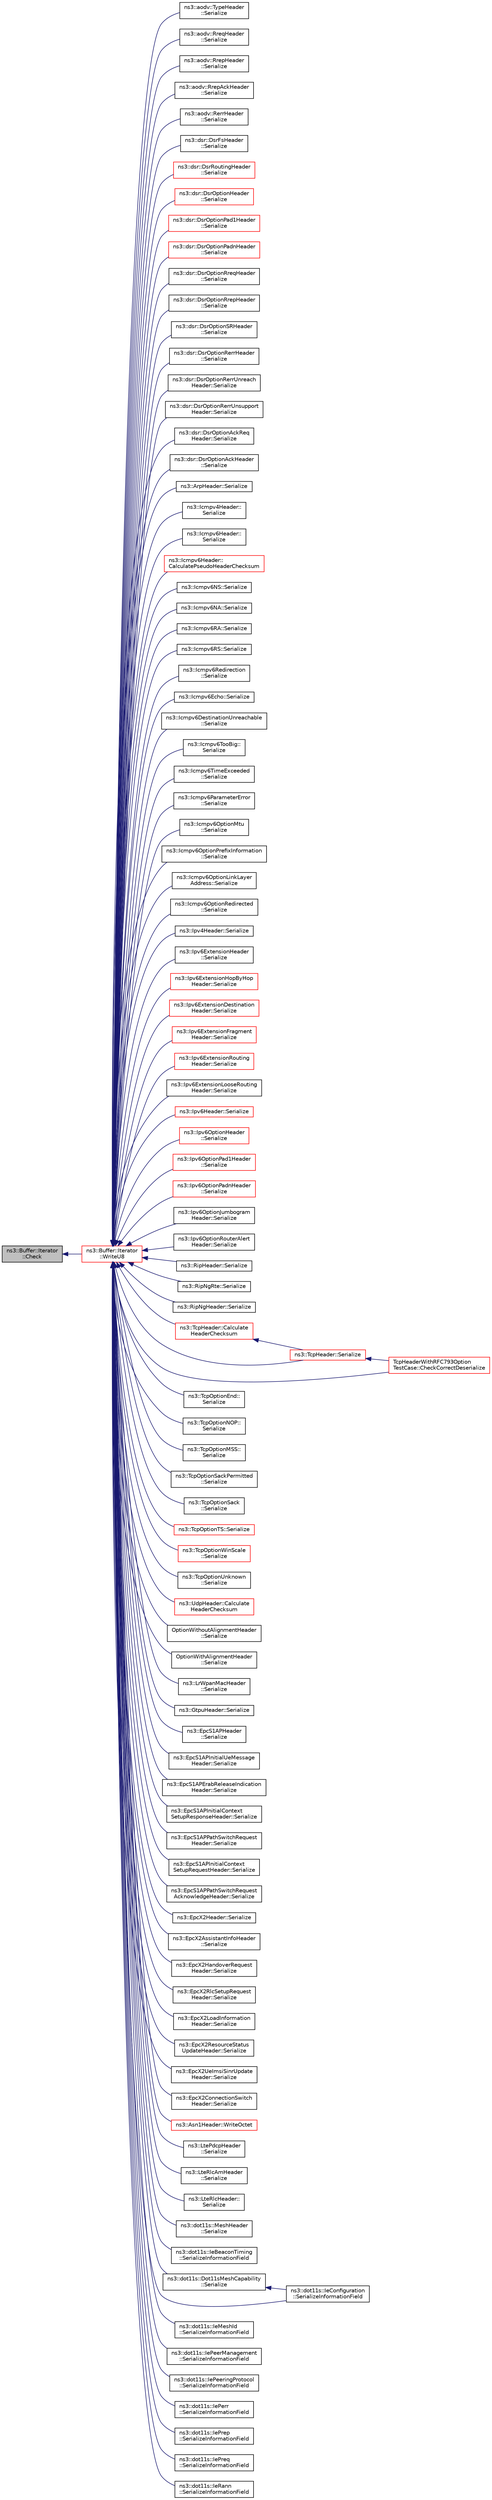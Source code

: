 digraph "ns3::Buffer::Iterator::Check"
{
  edge [fontname="Helvetica",fontsize="10",labelfontname="Helvetica",labelfontsize="10"];
  node [fontname="Helvetica",fontsize="10",shape=record];
  rankdir="LR";
  Node1 [label="ns3::Buffer::Iterator\l::Check",height=0.2,width=0.4,color="black", fillcolor="grey75", style="filled", fontcolor="black"];
  Node1 -> Node2 [dir="back",color="midnightblue",fontsize="10",style="solid"];
  Node2 [label="ns3::Buffer::Iterator\l::WriteU8",height=0.2,width=0.4,color="red", fillcolor="white", style="filled",URL="$d0/daf/classns3_1_1Buffer_1_1Iterator.html#a3c7bacca6cbb821c9d14fa4626b7ae16"];
  Node2 -> Node3 [dir="back",color="midnightblue",fontsize="10",style="solid"];
  Node3 [label="ns3::aodv::TypeHeader\l::Serialize",height=0.2,width=0.4,color="black", fillcolor="white", style="filled",URL="$d7/d53/classns3_1_1aodv_1_1TypeHeader.html#a7972cf974ce16ee3f22819f30a0214f3"];
  Node2 -> Node4 [dir="back",color="midnightblue",fontsize="10",style="solid"];
  Node4 [label="ns3::aodv::RreqHeader\l::Serialize",height=0.2,width=0.4,color="black", fillcolor="white", style="filled",URL="$db/d7d/classns3_1_1aodv_1_1RreqHeader.html#a574ecf6e7ec0e1d498ddfd1f4471ad97"];
  Node2 -> Node5 [dir="back",color="midnightblue",fontsize="10",style="solid"];
  Node5 [label="ns3::aodv::RrepHeader\l::Serialize",height=0.2,width=0.4,color="black", fillcolor="white", style="filled",URL="$df/d54/classns3_1_1aodv_1_1RrepHeader.html#a594b0c627d8d7627629add46970cda9a"];
  Node2 -> Node6 [dir="back",color="midnightblue",fontsize="10",style="solid"];
  Node6 [label="ns3::aodv::RrepAckHeader\l::Serialize",height=0.2,width=0.4,color="black", fillcolor="white", style="filled",URL="$d7/d46/classns3_1_1aodv_1_1RrepAckHeader.html#a01ac20cf68b28a82c9752b809cf4c4e1"];
  Node2 -> Node7 [dir="back",color="midnightblue",fontsize="10",style="solid"];
  Node7 [label="ns3::aodv::RerrHeader\l::Serialize",height=0.2,width=0.4,color="black", fillcolor="white", style="filled",URL="$d2/df8/classns3_1_1aodv_1_1RerrHeader.html#aa454365cae7dbbe5e559ca603f0fd54d"];
  Node2 -> Node8 [dir="back",color="midnightblue",fontsize="10",style="solid"];
  Node8 [label="ns3::dsr::DsrFsHeader\l::Serialize",height=0.2,width=0.4,color="black", fillcolor="white", style="filled",URL="$dc/dc2/classns3_1_1dsr_1_1DsrFsHeader.html#af8f508a2b05faac2b869d37fe672b911",tooltip="Serialize the packet. "];
  Node2 -> Node9 [dir="back",color="midnightblue",fontsize="10",style="solid"];
  Node9 [label="ns3::dsr::DsrRoutingHeader\l::Serialize",height=0.2,width=0.4,color="red", fillcolor="white", style="filled",URL="$dd/d47/classns3_1_1dsr_1_1DsrRoutingHeader.html#aab7d92809ad6ad560f4297653e7ae2cc",tooltip="Serialize the packet. "];
  Node2 -> Node10 [dir="back",color="midnightblue",fontsize="10",style="solid"];
  Node10 [label="ns3::dsr::DsrOptionHeader\l::Serialize",height=0.2,width=0.4,color="red", fillcolor="white", style="filled",URL="$da/d3b/classns3_1_1dsr_1_1DsrOptionHeader.html#a04d7999f22a25e1ccbde838e6c9bd7e1",tooltip="Serialize the packet. "];
  Node2 -> Node11 [dir="back",color="midnightblue",fontsize="10",style="solid"];
  Node11 [label="ns3::dsr::DsrOptionPad1Header\l::Serialize",height=0.2,width=0.4,color="red", fillcolor="white", style="filled",URL="$d2/d3f/classns3_1_1dsr_1_1DsrOptionPad1Header.html#a6055a32eb4b386b5c4343d352aebe0ba",tooltip="Serialize the packet. "];
  Node2 -> Node12 [dir="back",color="midnightblue",fontsize="10",style="solid"];
  Node12 [label="ns3::dsr::DsrOptionPadnHeader\l::Serialize",height=0.2,width=0.4,color="red", fillcolor="white", style="filled",URL="$df/df0/classns3_1_1dsr_1_1DsrOptionPadnHeader.html#a7b433c99b9f9c2abbe6488953b0b4c7a",tooltip="Serialize the packet. "];
  Node2 -> Node13 [dir="back",color="midnightblue",fontsize="10",style="solid"];
  Node13 [label="ns3::dsr::DsrOptionRreqHeader\l::Serialize",height=0.2,width=0.4,color="black", fillcolor="white", style="filled",URL="$d9/d21/classns3_1_1dsr_1_1DsrOptionRreqHeader.html#a620cbf122e8637ec0a22ec3882176816",tooltip="Serialize the packet. "];
  Node2 -> Node14 [dir="back",color="midnightblue",fontsize="10",style="solid"];
  Node14 [label="ns3::dsr::DsrOptionRrepHeader\l::Serialize",height=0.2,width=0.4,color="black", fillcolor="white", style="filled",URL="$d8/d40/classns3_1_1dsr_1_1DsrOptionRrepHeader.html#a9b89851c2b6fd631c9801749f6b765e8",tooltip="Serialize the packet. "];
  Node2 -> Node15 [dir="back",color="midnightblue",fontsize="10",style="solid"];
  Node15 [label="ns3::dsr::DsrOptionSRHeader\l::Serialize",height=0.2,width=0.4,color="black", fillcolor="white", style="filled",URL="$dc/d0a/classns3_1_1dsr_1_1DsrOptionSRHeader.html#ab21a0cc427b0606f671b9a8d880ca759",tooltip="Serialize the packet. "];
  Node2 -> Node16 [dir="back",color="midnightblue",fontsize="10",style="solid"];
  Node16 [label="ns3::dsr::DsrOptionRerrHeader\l::Serialize",height=0.2,width=0.4,color="black", fillcolor="white", style="filled",URL="$d6/d26/classns3_1_1dsr_1_1DsrOptionRerrHeader.html#a973a8c73444e9a2f4bd94292f716259c",tooltip="Serialize the packet. "];
  Node2 -> Node17 [dir="back",color="midnightblue",fontsize="10",style="solid"];
  Node17 [label="ns3::dsr::DsrOptionRerrUnreach\lHeader::Serialize",height=0.2,width=0.4,color="black", fillcolor="white", style="filled",URL="$d0/d90/classns3_1_1dsr_1_1DsrOptionRerrUnreachHeader.html#aaf3feea2c11c1b363f4d4bc041a8f21c",tooltip="Serialize the packet. "];
  Node2 -> Node18 [dir="back",color="midnightblue",fontsize="10",style="solid"];
  Node18 [label="ns3::dsr::DsrOptionRerrUnsupport\lHeader::Serialize",height=0.2,width=0.4,color="black", fillcolor="white", style="filled",URL="$db/df8/classns3_1_1dsr_1_1DsrOptionRerrUnsupportHeader.html#a797b41d9c8fa55f825ac24dadb16fd7b",tooltip="Serialize the packet. "];
  Node2 -> Node19 [dir="back",color="midnightblue",fontsize="10",style="solid"];
  Node19 [label="ns3::dsr::DsrOptionAckReq\lHeader::Serialize",height=0.2,width=0.4,color="black", fillcolor="white", style="filled",URL="$de/de7/classns3_1_1dsr_1_1DsrOptionAckReqHeader.html#ae743c5267313ec4423a92e3ed8e81c63",tooltip="Serialize the packet. "];
  Node2 -> Node20 [dir="back",color="midnightblue",fontsize="10",style="solid"];
  Node20 [label="ns3::dsr::DsrOptionAckHeader\l::Serialize",height=0.2,width=0.4,color="black", fillcolor="white", style="filled",URL="$db/d30/classns3_1_1dsr_1_1DsrOptionAckHeader.html#a0aeceebc3c3eb4f5241b4799b5eed36b",tooltip="Serialize the packet. "];
  Node2 -> Node21 [dir="back",color="midnightblue",fontsize="10",style="solid"];
  Node21 [label="ns3::ArpHeader::Serialize",height=0.2,width=0.4,color="black", fillcolor="white", style="filled",URL="$db/d42/classns3_1_1ArpHeader.html#a277dfd6e5a0ee69a3bf612c1d21a5698"];
  Node2 -> Node22 [dir="back",color="midnightblue",fontsize="10",style="solid"];
  Node22 [label="ns3::Icmpv4Header::\lSerialize",height=0.2,width=0.4,color="black", fillcolor="white", style="filled",URL="$d6/dde/classns3_1_1Icmpv4Header.html#a8a99d2c9a7cd91e84efbee9a61606ced"];
  Node2 -> Node23 [dir="back",color="midnightblue",fontsize="10",style="solid"];
  Node23 [label="ns3::Icmpv6Header::\lSerialize",height=0.2,width=0.4,color="black", fillcolor="white", style="filled",URL="$d9/d73/classns3_1_1Icmpv6Header.html#a730861c09bbcc03f586a7b31656cbbc5",tooltip="Serialize the packet. "];
  Node2 -> Node24 [dir="back",color="midnightblue",fontsize="10",style="solid"];
  Node24 [label="ns3::Icmpv6Header::\lCalculatePseudoHeaderChecksum",height=0.2,width=0.4,color="red", fillcolor="white", style="filled",URL="$d9/d73/classns3_1_1Icmpv6Header.html#aa0598a05dad2904576ed853885f4ed40",tooltip="Calculate pseudo header checksum for IPv6. "];
  Node2 -> Node25 [dir="back",color="midnightblue",fontsize="10",style="solid"];
  Node25 [label="ns3::Icmpv6NS::Serialize",height=0.2,width=0.4,color="black", fillcolor="white", style="filled",URL="$d7/da5/classns3_1_1Icmpv6NS.html#ad32a9d574a29228cddfc6e70aea129b7",tooltip="Serialize the packet. "];
  Node2 -> Node26 [dir="back",color="midnightblue",fontsize="10",style="solid"];
  Node26 [label="ns3::Icmpv6NA::Serialize",height=0.2,width=0.4,color="black", fillcolor="white", style="filled",URL="$d2/de8/classns3_1_1Icmpv6NA.html#a0fa9ef58e0cb6c9a5ed1d4c82745a02f",tooltip="Serialize the packet. "];
  Node2 -> Node27 [dir="back",color="midnightblue",fontsize="10",style="solid"];
  Node27 [label="ns3::Icmpv6RA::Serialize",height=0.2,width=0.4,color="black", fillcolor="white", style="filled",URL="$da/d73/classns3_1_1Icmpv6RA.html#afc9c2386a4c11b13c41d79f0dbc970cd",tooltip="Serialize the packet. "];
  Node2 -> Node28 [dir="back",color="midnightblue",fontsize="10",style="solid"];
  Node28 [label="ns3::Icmpv6RS::Serialize",height=0.2,width=0.4,color="black", fillcolor="white", style="filled",URL="$da/d2f/classns3_1_1Icmpv6RS.html#aa2e8d1a63701015e774a9a5d660dfde4",tooltip="Serialize the packet. "];
  Node2 -> Node29 [dir="back",color="midnightblue",fontsize="10",style="solid"];
  Node29 [label="ns3::Icmpv6Redirection\l::Serialize",height=0.2,width=0.4,color="black", fillcolor="white", style="filled",URL="$de/da3/classns3_1_1Icmpv6Redirection.html#a3d278de1bcf39046510795bd78a4acfa",tooltip="Serialize the packet. "];
  Node2 -> Node30 [dir="back",color="midnightblue",fontsize="10",style="solid"];
  Node30 [label="ns3::Icmpv6Echo::Serialize",height=0.2,width=0.4,color="black", fillcolor="white", style="filled",URL="$d6/d5b/classns3_1_1Icmpv6Echo.html#ae00908cfd1912f20da4ad804ce73ba1d",tooltip="Serialize the packet. "];
  Node2 -> Node31 [dir="back",color="midnightblue",fontsize="10",style="solid"];
  Node31 [label="ns3::Icmpv6DestinationUnreachable\l::Serialize",height=0.2,width=0.4,color="black", fillcolor="white", style="filled",URL="$d1/deb/classns3_1_1Icmpv6DestinationUnreachable.html#a97ea83de54f105a43a8386e2934fe732",tooltip="Serialize the packet. "];
  Node2 -> Node32 [dir="back",color="midnightblue",fontsize="10",style="solid"];
  Node32 [label="ns3::Icmpv6TooBig::\lSerialize",height=0.2,width=0.4,color="black", fillcolor="white", style="filled",URL="$d3/d1b/classns3_1_1Icmpv6TooBig.html#ae8042b6593cfb81dad23e60c588e7b21",tooltip="Serialize the packet. "];
  Node2 -> Node33 [dir="back",color="midnightblue",fontsize="10",style="solid"];
  Node33 [label="ns3::Icmpv6TimeExceeded\l::Serialize",height=0.2,width=0.4,color="black", fillcolor="white", style="filled",URL="$d5/db1/classns3_1_1Icmpv6TimeExceeded.html#a8cc2085dcd82138138cdc2029280a60f",tooltip="Serialize the packet. "];
  Node2 -> Node34 [dir="back",color="midnightblue",fontsize="10",style="solid"];
  Node34 [label="ns3::Icmpv6ParameterError\l::Serialize",height=0.2,width=0.4,color="black", fillcolor="white", style="filled",URL="$d8/dd7/classns3_1_1Icmpv6ParameterError.html#a72ba841a8b45117a67cfb9a89ffd677b",tooltip="Serialize the packet. "];
  Node2 -> Node35 [dir="back",color="midnightblue",fontsize="10",style="solid"];
  Node35 [label="ns3::Icmpv6OptionMtu\l::Serialize",height=0.2,width=0.4,color="black", fillcolor="white", style="filled",URL="$df/d6d/classns3_1_1Icmpv6OptionMtu.html#a7fb0a0d983fc4ca0d906da376bd9bceb",tooltip="Serialize the packet. "];
  Node2 -> Node36 [dir="back",color="midnightblue",fontsize="10",style="solid"];
  Node36 [label="ns3::Icmpv6OptionPrefixInformation\l::Serialize",height=0.2,width=0.4,color="black", fillcolor="white", style="filled",URL="$d4/d74/classns3_1_1Icmpv6OptionPrefixInformation.html#a4c498867c73398d9958aea86ff3ac4f7",tooltip="Serialize the packet. "];
  Node2 -> Node37 [dir="back",color="midnightblue",fontsize="10",style="solid"];
  Node37 [label="ns3::Icmpv6OptionLinkLayer\lAddress::Serialize",height=0.2,width=0.4,color="black", fillcolor="white", style="filled",URL="$d5/dba/classns3_1_1Icmpv6OptionLinkLayerAddress.html#a472a16e3a3105e71bfb4d768d29fc0d8",tooltip="Serialize the packet. "];
  Node2 -> Node38 [dir="back",color="midnightblue",fontsize="10",style="solid"];
  Node38 [label="ns3::Icmpv6OptionRedirected\l::Serialize",height=0.2,width=0.4,color="black", fillcolor="white", style="filled",URL="$d9/dac/classns3_1_1Icmpv6OptionRedirected.html#a9333a29cdc5f4b4f0807b44afb00b9e9",tooltip="Serialize the packet. "];
  Node2 -> Node39 [dir="back",color="midnightblue",fontsize="10",style="solid"];
  Node39 [label="ns3::Ipv4Header::Serialize",height=0.2,width=0.4,color="black", fillcolor="white", style="filled",URL="$d9/df1/classns3_1_1Ipv4Header.html#a09dd6e92cb94bc1287b5219519a7bc69"];
  Node2 -> Node40 [dir="back",color="midnightblue",fontsize="10",style="solid"];
  Node40 [label="ns3::Ipv6ExtensionHeader\l::Serialize",height=0.2,width=0.4,color="black", fillcolor="white", style="filled",URL="$d5/d0e/classns3_1_1Ipv6ExtensionHeader.html#a98bce1a4ea1265b45c480eed63dc2893",tooltip="Serialize the packet. "];
  Node2 -> Node41 [dir="back",color="midnightblue",fontsize="10",style="solid"];
  Node41 [label="ns3::Ipv6ExtensionHopByHop\lHeader::Serialize",height=0.2,width=0.4,color="red", fillcolor="white", style="filled",URL="$d7/d39/classns3_1_1Ipv6ExtensionHopByHopHeader.html#aea3c87fde9d6ba5375838cbe3275361b",tooltip="Serialize the packet. "];
  Node2 -> Node42 [dir="back",color="midnightblue",fontsize="10",style="solid"];
  Node42 [label="ns3::Ipv6ExtensionDestination\lHeader::Serialize",height=0.2,width=0.4,color="red", fillcolor="white", style="filled",URL="$d6/d65/classns3_1_1Ipv6ExtensionDestinationHeader.html#a13d3b01676de81cbcdd3fcebaf2fdd6b",tooltip="Serialize the packet. "];
  Node2 -> Node43 [dir="back",color="midnightblue",fontsize="10",style="solid"];
  Node43 [label="ns3::Ipv6ExtensionFragment\lHeader::Serialize",height=0.2,width=0.4,color="red", fillcolor="white", style="filled",URL="$dc/dde/classns3_1_1Ipv6ExtensionFragmentHeader.html#ac63d2e1a8fe9f7cdb3589c2677f5f9f6",tooltip="Serialize the packet. "];
  Node2 -> Node44 [dir="back",color="midnightblue",fontsize="10",style="solid"];
  Node44 [label="ns3::Ipv6ExtensionRouting\lHeader::Serialize",height=0.2,width=0.4,color="red", fillcolor="white", style="filled",URL="$d6/d67/classns3_1_1Ipv6ExtensionRoutingHeader.html#a33d8ab5f11d270295e3f5a9b4581bd56",tooltip="Serialize the packet. "];
  Node2 -> Node45 [dir="back",color="midnightblue",fontsize="10",style="solid"];
  Node45 [label="ns3::Ipv6ExtensionLooseRouting\lHeader::Serialize",height=0.2,width=0.4,color="black", fillcolor="white", style="filled",URL="$d4/d09/classns3_1_1Ipv6ExtensionLooseRoutingHeader.html#a1061efc35027a488100b5af25de2012d",tooltip="Serialize the packet. "];
  Node2 -> Node46 [dir="back",color="midnightblue",fontsize="10",style="solid"];
  Node46 [label="ns3::Ipv6Header::Serialize",height=0.2,width=0.4,color="red", fillcolor="white", style="filled",URL="$d8/d5d/classns3_1_1Ipv6Header.html#a6c927edee07d668e0a5aba391c1af9b4",tooltip="Serialize the packet. "];
  Node2 -> Node47 [dir="back",color="midnightblue",fontsize="10",style="solid"];
  Node47 [label="ns3::Ipv6OptionHeader\l::Serialize",height=0.2,width=0.4,color="red", fillcolor="white", style="filled",URL="$de/d13/classns3_1_1Ipv6OptionHeader.html#aad98aee0f35bb8f1306a259fb286b5f7",tooltip="Serialize the packet. "];
  Node2 -> Node48 [dir="back",color="midnightblue",fontsize="10",style="solid"];
  Node48 [label="ns3::Ipv6OptionPad1Header\l::Serialize",height=0.2,width=0.4,color="red", fillcolor="white", style="filled",URL="$d1/dbf/classns3_1_1Ipv6OptionPad1Header.html#a0ca6ef1ea4979c726108be11b3f424f5",tooltip="Serialize the packet. "];
  Node2 -> Node49 [dir="back",color="midnightblue",fontsize="10",style="solid"];
  Node49 [label="ns3::Ipv6OptionPadnHeader\l::Serialize",height=0.2,width=0.4,color="red", fillcolor="white", style="filled",URL="$dd/d2f/classns3_1_1Ipv6OptionPadnHeader.html#a806d49ab36d9f699ced66991efee1d00",tooltip="Serialize the packet. "];
  Node2 -> Node50 [dir="back",color="midnightblue",fontsize="10",style="solid"];
  Node50 [label="ns3::Ipv6OptionJumbogram\lHeader::Serialize",height=0.2,width=0.4,color="black", fillcolor="white", style="filled",URL="$d0/db7/classns3_1_1Ipv6OptionJumbogramHeader.html#a7bdf0a525d3397f8250d4468a221f0c9",tooltip="Serialize the packet. "];
  Node2 -> Node51 [dir="back",color="midnightblue",fontsize="10",style="solid"];
  Node51 [label="ns3::Ipv6OptionRouterAlert\lHeader::Serialize",height=0.2,width=0.4,color="black", fillcolor="white", style="filled",URL="$d2/da8/classns3_1_1Ipv6OptionRouterAlertHeader.html#ac65a97a114b0d65bb494cddecb8ac26b",tooltip="Serialize the packet. "];
  Node2 -> Node52 [dir="back",color="midnightblue",fontsize="10",style="solid"];
  Node52 [label="ns3::RipHeader::Serialize",height=0.2,width=0.4,color="black", fillcolor="white", style="filled",URL="$d2/d41/classns3_1_1RipHeader.html#ae461db58fecca935ddd433d43defde4a",tooltip="Serialize the packet. "];
  Node2 -> Node53 [dir="back",color="midnightblue",fontsize="10",style="solid"];
  Node53 [label="ns3::RipNgRte::Serialize",height=0.2,width=0.4,color="black", fillcolor="white", style="filled",URL="$d1/ded/classns3_1_1RipNgRte.html#ada12986eef4759b1b8e092a3a5f1e749",tooltip="Serialize the packet. "];
  Node2 -> Node54 [dir="back",color="midnightblue",fontsize="10",style="solid"];
  Node54 [label="ns3::RipNgHeader::Serialize",height=0.2,width=0.4,color="black", fillcolor="white", style="filled",URL="$d8/d03/classns3_1_1RipNgHeader.html#ab37ce2d9eccbd2e8776ee2d75044064c",tooltip="Serialize the packet. "];
  Node2 -> Node55 [dir="back",color="midnightblue",fontsize="10",style="solid"];
  Node55 [label="ns3::TcpHeader::Calculate\lHeaderChecksum",height=0.2,width=0.4,color="red", fillcolor="white", style="filled",URL="$d0/d46/classns3_1_1TcpHeader.html#ae1e83c9fd04d4eb45374c1b9a8425b50",tooltip="Calculate the header checksum. "];
  Node55 -> Node56 [dir="back",color="midnightblue",fontsize="10",style="solid"];
  Node56 [label="ns3::TcpHeader::Serialize",height=0.2,width=0.4,color="red", fillcolor="white", style="filled",URL="$d0/d46/classns3_1_1TcpHeader.html#ab492a55e7e9a54ec4938035696877aa3"];
  Node56 -> Node57 [dir="back",color="midnightblue",fontsize="10",style="solid"];
  Node57 [label="TcpHeaderWithRFC793Option\lTestCase::CheckCorrectDeserialize",height=0.2,width=0.4,color="red", fillcolor="white", style="filled",URL="$d6/d39/classTcpHeaderWithRFC793OptionTestCase.html#ad8478f3d6d33caa92f933389f8d8419b",tooltip="Check the correct header deserialization. "];
  Node2 -> Node56 [dir="back",color="midnightblue",fontsize="10",style="solid"];
  Node2 -> Node58 [dir="back",color="midnightblue",fontsize="10",style="solid"];
  Node58 [label="ns3::TcpOptionEnd::\lSerialize",height=0.2,width=0.4,color="black", fillcolor="white", style="filled",URL="$d5/db0/classns3_1_1TcpOptionEnd.html#aa2b70fc2a8d0ed99ba01cb0d832023a1",tooltip="Serialize the Option to a buffer iterator. "];
  Node2 -> Node59 [dir="back",color="midnightblue",fontsize="10",style="solid"];
  Node59 [label="ns3::TcpOptionNOP::\lSerialize",height=0.2,width=0.4,color="black", fillcolor="white", style="filled",URL="$d7/d0f/classns3_1_1TcpOptionNOP.html#a64ddd8ac034f39f32239e2a93863037d",tooltip="Serialize the Option to a buffer iterator. "];
  Node2 -> Node60 [dir="back",color="midnightblue",fontsize="10",style="solid"];
  Node60 [label="ns3::TcpOptionMSS::\lSerialize",height=0.2,width=0.4,color="black", fillcolor="white", style="filled",URL="$d6/dcc/classns3_1_1TcpOptionMSS.html#a215e1d74349d02e8673da02c96a81f1e",tooltip="Serialize the Option to a buffer iterator. "];
  Node2 -> Node61 [dir="back",color="midnightblue",fontsize="10",style="solid"];
  Node61 [label="ns3::TcpOptionSackPermitted\l::Serialize",height=0.2,width=0.4,color="black", fillcolor="white", style="filled",URL="$d5/db9/classns3_1_1TcpOptionSackPermitted.html#ab00be0ac26a17085142b804090eab53c",tooltip="Serialize the Option to a buffer iterator. "];
  Node2 -> Node62 [dir="back",color="midnightblue",fontsize="10",style="solid"];
  Node62 [label="ns3::TcpOptionSack\l::Serialize",height=0.2,width=0.4,color="black", fillcolor="white", style="filled",URL="$d3/d3d/classns3_1_1TcpOptionSack.html#abf2142e86a79a0549b256e58026d0083",tooltip="Serialize the Option to a buffer iterator. "];
  Node2 -> Node63 [dir="back",color="midnightblue",fontsize="10",style="solid"];
  Node63 [label="ns3::TcpOptionTS::Serialize",height=0.2,width=0.4,color="red", fillcolor="white", style="filled",URL="$d0/dbe/classns3_1_1TcpOptionTS.html#a78c958095d201d40006442a5cea4e41d",tooltip="Serialize the Option to a buffer iterator. "];
  Node2 -> Node64 [dir="back",color="midnightblue",fontsize="10",style="solid"];
  Node64 [label="ns3::TcpOptionWinScale\l::Serialize",height=0.2,width=0.4,color="red", fillcolor="white", style="filled",URL="$d6/df9/classns3_1_1TcpOptionWinScale.html#ac0cc4f3dfef1d0d7e03725fc83acd3b0",tooltip="Serialize the Option to a buffer iterator. "];
  Node2 -> Node65 [dir="back",color="midnightblue",fontsize="10",style="solid"];
  Node65 [label="ns3::TcpOptionUnknown\l::Serialize",height=0.2,width=0.4,color="black", fillcolor="white", style="filled",URL="$df/dc6/classns3_1_1TcpOptionUnknown.html#af7aabfed964607f8a37cfc381bfa3fbd",tooltip="Serialize the Option to a buffer iterator. "];
  Node2 -> Node66 [dir="back",color="midnightblue",fontsize="10",style="solid"];
  Node66 [label="ns3::UdpHeader::Calculate\lHeaderChecksum",height=0.2,width=0.4,color="red", fillcolor="white", style="filled",URL="$d3/dc4/classns3_1_1UdpHeader.html#a09592aff1c50e1537846558505e27f41",tooltip="Calculate the header checksum. "];
  Node2 -> Node67 [dir="back",color="midnightblue",fontsize="10",style="solid"];
  Node67 [label="OptionWithoutAlignmentHeader\l::Serialize",height=0.2,width=0.4,color="black", fillcolor="white", style="filled",URL="$de/d5d/classOptionWithoutAlignmentHeader.html#a396d897aac727a9cbd4bd3a83c60e2d9",tooltip="Serialize the packet. "];
  Node2 -> Node68 [dir="back",color="midnightblue",fontsize="10",style="solid"];
  Node68 [label="OptionWithAlignmentHeader\l::Serialize",height=0.2,width=0.4,color="black", fillcolor="white", style="filled",URL="$d6/d09/classOptionWithAlignmentHeader.html#a8b2bc3909f9e89b600a2efe43aa3c0ce",tooltip="Serialize the packet. "];
  Node2 -> Node57 [dir="back",color="midnightblue",fontsize="10",style="solid"];
  Node2 -> Node69 [dir="back",color="midnightblue",fontsize="10",style="solid"];
  Node69 [label="ns3::LrWpanMacHeader\l::Serialize",height=0.2,width=0.4,color="black", fillcolor="white", style="filled",URL="$d8/db7/classns3_1_1LrWpanMacHeader.html#ab68c4cf99f2c46ed910f8aec2bc3b61b"];
  Node2 -> Node70 [dir="back",color="midnightblue",fontsize="10",style="solid"];
  Node70 [label="ns3::GtpuHeader::Serialize",height=0.2,width=0.4,color="black", fillcolor="white", style="filled",URL="$da/dd7/classns3_1_1GtpuHeader.html#af6005e7d2acb5c6c4014ea507c754617"];
  Node2 -> Node71 [dir="back",color="midnightblue",fontsize="10",style="solid"];
  Node71 [label="ns3::EpcS1APHeader\l::Serialize",height=0.2,width=0.4,color="black", fillcolor="white", style="filled",URL="$d8/d13/classns3_1_1EpcS1APHeader.html#a893a72f6574f282a96ed0f6dfbbab8cb"];
  Node2 -> Node72 [dir="back",color="midnightblue",fontsize="10",style="solid"];
  Node72 [label="ns3::EpcS1APInitialUeMessage\lHeader::Serialize",height=0.2,width=0.4,color="black", fillcolor="white", style="filled",URL="$d3/d99/classns3_1_1EpcS1APInitialUeMessageHeader.html#a3025b6b39964b1ccf6a50fb8ccc308de"];
  Node2 -> Node73 [dir="back",color="midnightblue",fontsize="10",style="solid"];
  Node73 [label="ns3::EpcS1APErabReleaseIndication\lHeader::Serialize",height=0.2,width=0.4,color="black", fillcolor="white", style="filled",URL="$dc/dd0/classns3_1_1EpcS1APErabReleaseIndicationHeader.html#a166f941727ec16c9cf2448581873cea3"];
  Node2 -> Node74 [dir="back",color="midnightblue",fontsize="10",style="solid"];
  Node74 [label="ns3::EpcS1APInitialContext\lSetupResponseHeader::Serialize",height=0.2,width=0.4,color="black", fillcolor="white", style="filled",URL="$d0/de4/classns3_1_1EpcS1APInitialContextSetupResponseHeader.html#a678e89292162d6988328f1a91f021c0e"];
  Node2 -> Node75 [dir="back",color="midnightblue",fontsize="10",style="solid"];
  Node75 [label="ns3::EpcS1APPathSwitchRequest\lHeader::Serialize",height=0.2,width=0.4,color="black", fillcolor="white", style="filled",URL="$d1/dc9/classns3_1_1EpcS1APPathSwitchRequestHeader.html#a5b385465a20504fb417b0b6fcba673bc"];
  Node2 -> Node76 [dir="back",color="midnightblue",fontsize="10",style="solid"];
  Node76 [label="ns3::EpcS1APInitialContext\lSetupRequestHeader::Serialize",height=0.2,width=0.4,color="black", fillcolor="white", style="filled",URL="$de/d31/classns3_1_1EpcS1APInitialContextSetupRequestHeader.html#a3d3783366a82cae7ea569ce16316dfe8"];
  Node2 -> Node77 [dir="back",color="midnightblue",fontsize="10",style="solid"];
  Node77 [label="ns3::EpcS1APPathSwitchRequest\lAcknowledgeHeader::Serialize",height=0.2,width=0.4,color="black", fillcolor="white", style="filled",URL="$d0/d37/classns3_1_1EpcS1APPathSwitchRequestAcknowledgeHeader.html#a344ea304f7e59d655c3ac1a6fc713996"];
  Node2 -> Node78 [dir="back",color="midnightblue",fontsize="10",style="solid"];
  Node78 [label="ns3::EpcX2Header::Serialize",height=0.2,width=0.4,color="black", fillcolor="white", style="filled",URL="$da/d09/classns3_1_1EpcX2Header.html#a7a55059025f3cab2c73514356ec565a1"];
  Node2 -> Node79 [dir="back",color="midnightblue",fontsize="10",style="solid"];
  Node79 [label="ns3::EpcX2AssistantInfoHeader\l::Serialize",height=0.2,width=0.4,color="black", fillcolor="white", style="filled",URL="$dc/da7/classns3_1_1EpcX2AssistantInfoHeader.html#a66d7efb6a1add6898ec8546b49c76250"];
  Node2 -> Node80 [dir="back",color="midnightblue",fontsize="10",style="solid"];
  Node80 [label="ns3::EpcX2HandoverRequest\lHeader::Serialize",height=0.2,width=0.4,color="black", fillcolor="white", style="filled",URL="$d7/db8/classns3_1_1EpcX2HandoverRequestHeader.html#afab50392829e9534735e735bd79c34db"];
  Node2 -> Node81 [dir="back",color="midnightblue",fontsize="10",style="solid"];
  Node81 [label="ns3::EpcX2RlcSetupRequest\lHeader::Serialize",height=0.2,width=0.4,color="black", fillcolor="white", style="filled",URL="$d6/d69/classns3_1_1EpcX2RlcSetupRequestHeader.html#a714351da066ffbc670ab36c5f972871d"];
  Node2 -> Node82 [dir="back",color="midnightblue",fontsize="10",style="solid"];
  Node82 [label="ns3::EpcX2LoadInformation\lHeader::Serialize",height=0.2,width=0.4,color="black", fillcolor="white", style="filled",URL="$d1/d66/classns3_1_1EpcX2LoadInformationHeader.html#abfbb623504f294a9638d36dd37c6d6c6"];
  Node2 -> Node83 [dir="back",color="midnightblue",fontsize="10",style="solid"];
  Node83 [label="ns3::EpcX2ResourceStatus\lUpdateHeader::Serialize",height=0.2,width=0.4,color="black", fillcolor="white", style="filled",URL="$db/d28/classns3_1_1EpcX2ResourceStatusUpdateHeader.html#a30942b4aed0e4ba999297e2cdbc5407c"];
  Node2 -> Node84 [dir="back",color="midnightblue",fontsize="10",style="solid"];
  Node84 [label="ns3::EpcX2UeImsiSinrUpdate\lHeader::Serialize",height=0.2,width=0.4,color="black", fillcolor="white", style="filled",URL="$d9/d16/classns3_1_1EpcX2UeImsiSinrUpdateHeader.html#ae706bd37c99c4e8d7aae47c4fb2b2b48"];
  Node2 -> Node85 [dir="back",color="midnightblue",fontsize="10",style="solid"];
  Node85 [label="ns3::EpcX2ConnectionSwitch\lHeader::Serialize",height=0.2,width=0.4,color="black", fillcolor="white", style="filled",URL="$d5/df6/classns3_1_1EpcX2ConnectionSwitchHeader.html#a069d7d186c216f01af9233fe7bd04eaa"];
  Node2 -> Node86 [dir="back",color="midnightblue",fontsize="10",style="solid"];
  Node86 [label="ns3::Asn1Header::WriteOctet",height=0.2,width=0.4,color="red", fillcolor="white", style="filled",URL="$d4/d02/classns3_1_1Asn1Header.html#ae4514f79e0370ceb678de99b4a6a59f0"];
  Node2 -> Node87 [dir="back",color="midnightblue",fontsize="10",style="solid"];
  Node87 [label="ns3::LtePdcpHeader\l::Serialize",height=0.2,width=0.4,color="black", fillcolor="white", style="filled",URL="$de/d47/classns3_1_1LtePdcpHeader.html#ac080ef3911d35c7bd445e91d951ba307"];
  Node2 -> Node88 [dir="back",color="midnightblue",fontsize="10",style="solid"];
  Node88 [label="ns3::LteRlcAmHeader\l::Serialize",height=0.2,width=0.4,color="black", fillcolor="white", style="filled",URL="$d0/da6/classns3_1_1LteRlcAmHeader.html#a13e1d8871b0ea12ff02bf6b7c36f7266"];
  Node2 -> Node89 [dir="back",color="midnightblue",fontsize="10",style="solid"];
  Node89 [label="ns3::LteRlcHeader::\lSerialize",height=0.2,width=0.4,color="black", fillcolor="white", style="filled",URL="$db/dd2/classns3_1_1LteRlcHeader.html#a8c8ef9a9c622335c04dcef2eb1c403a1"];
  Node2 -> Node90 [dir="back",color="midnightblue",fontsize="10",style="solid"];
  Node90 [label="ns3::dot11s::MeshHeader\l::Serialize",height=0.2,width=0.4,color="black", fillcolor="white", style="filled",URL="$d2/de1/classns3_1_1dot11s_1_1MeshHeader.html#a178130c3beaa1a945eb9ee17b321c894"];
  Node2 -> Node91 [dir="back",color="midnightblue",fontsize="10",style="solid"];
  Node91 [label="ns3::dot11s::IeBeaconTiming\l::SerializeInformationField",height=0.2,width=0.4,color="black", fillcolor="white", style="filled",URL="$db/d28/classns3_1_1dot11s_1_1IeBeaconTiming.html#adb0b280c030851b413eec4df6ec4e0a9"];
  Node2 -> Node92 [dir="back",color="midnightblue",fontsize="10",style="solid"];
  Node92 [label="ns3::dot11s::Dot11sMeshCapability\l::Serialize",height=0.2,width=0.4,color="black", fillcolor="white", style="filled",URL="$de/ded/classns3_1_1dot11s_1_1Dot11sMeshCapability.html#acc9e98ffbdf6ec123fd52ac8c60c24fe"];
  Node92 -> Node93 [dir="back",color="midnightblue",fontsize="10",style="solid"];
  Node93 [label="ns3::dot11s::IeConfiguration\l::SerializeInformationField",height=0.2,width=0.4,color="black", fillcolor="white", style="filled",URL="$d0/d3e/classns3_1_1dot11s_1_1IeConfiguration.html#afdfb82928ec50689bd74a5f8bc3a880f"];
  Node2 -> Node93 [dir="back",color="midnightblue",fontsize="10",style="solid"];
  Node2 -> Node94 [dir="back",color="midnightblue",fontsize="10",style="solid"];
  Node94 [label="ns3::dot11s::IeMeshId\l::SerializeInformationField",height=0.2,width=0.4,color="black", fillcolor="white", style="filled",URL="$d5/d44/classns3_1_1dot11s_1_1IeMeshId.html#acf452ad73ebdf75b12fc80862fd532a2"];
  Node2 -> Node95 [dir="back",color="midnightblue",fontsize="10",style="solid"];
  Node95 [label="ns3::dot11s::IePeerManagement\l::SerializeInformationField",height=0.2,width=0.4,color="black", fillcolor="white", style="filled",URL="$d6/d50/classns3_1_1dot11s_1_1IePeerManagement.html#a32e95e044d5eb1b54c15845b48009730"];
  Node2 -> Node96 [dir="back",color="midnightblue",fontsize="10",style="solid"];
  Node96 [label="ns3::dot11s::IePeeringProtocol\l::SerializeInformationField",height=0.2,width=0.4,color="black", fillcolor="white", style="filled",URL="$d5/dc0/classns3_1_1dot11s_1_1IePeeringProtocol.html#a55bf9bfff96b6a67488c2aa9f0d5b4f9"];
  Node2 -> Node97 [dir="back",color="midnightblue",fontsize="10",style="solid"];
  Node97 [label="ns3::dot11s::IePerr\l::SerializeInformationField",height=0.2,width=0.4,color="black", fillcolor="white", style="filled",URL="$d0/d39/classns3_1_1dot11s_1_1IePerr.html#a22782a754453641128314cb87a01ba39"];
  Node2 -> Node98 [dir="back",color="midnightblue",fontsize="10",style="solid"];
  Node98 [label="ns3::dot11s::IePrep\l::SerializeInformationField",height=0.2,width=0.4,color="black", fillcolor="white", style="filled",URL="$d9/d1f/classns3_1_1dot11s_1_1IePrep.html#a69797a9a6526e0be57e1048aacaca364"];
  Node2 -> Node99 [dir="back",color="midnightblue",fontsize="10",style="solid"];
  Node99 [label="ns3::dot11s::IePreq\l::SerializeInformationField",height=0.2,width=0.4,color="black", fillcolor="white", style="filled",URL="$da/d9b/classns3_1_1dot11s_1_1IePreq.html#a63f72243f43a80199b2016ffc736f932"];
  Node2 -> Node100 [dir="back",color="midnightblue",fontsize="10",style="solid"];
  Node100 [label="ns3::dot11s::IeRann\l::SerializeInformationField",height=0.2,width=0.4,color="black", fillcolor="white", style="filled",URL="$d8/d82/classns3_1_1dot11s_1_1IeRann.html#adc18929d199e5d029cf6fd2c22d792eb"];
}
